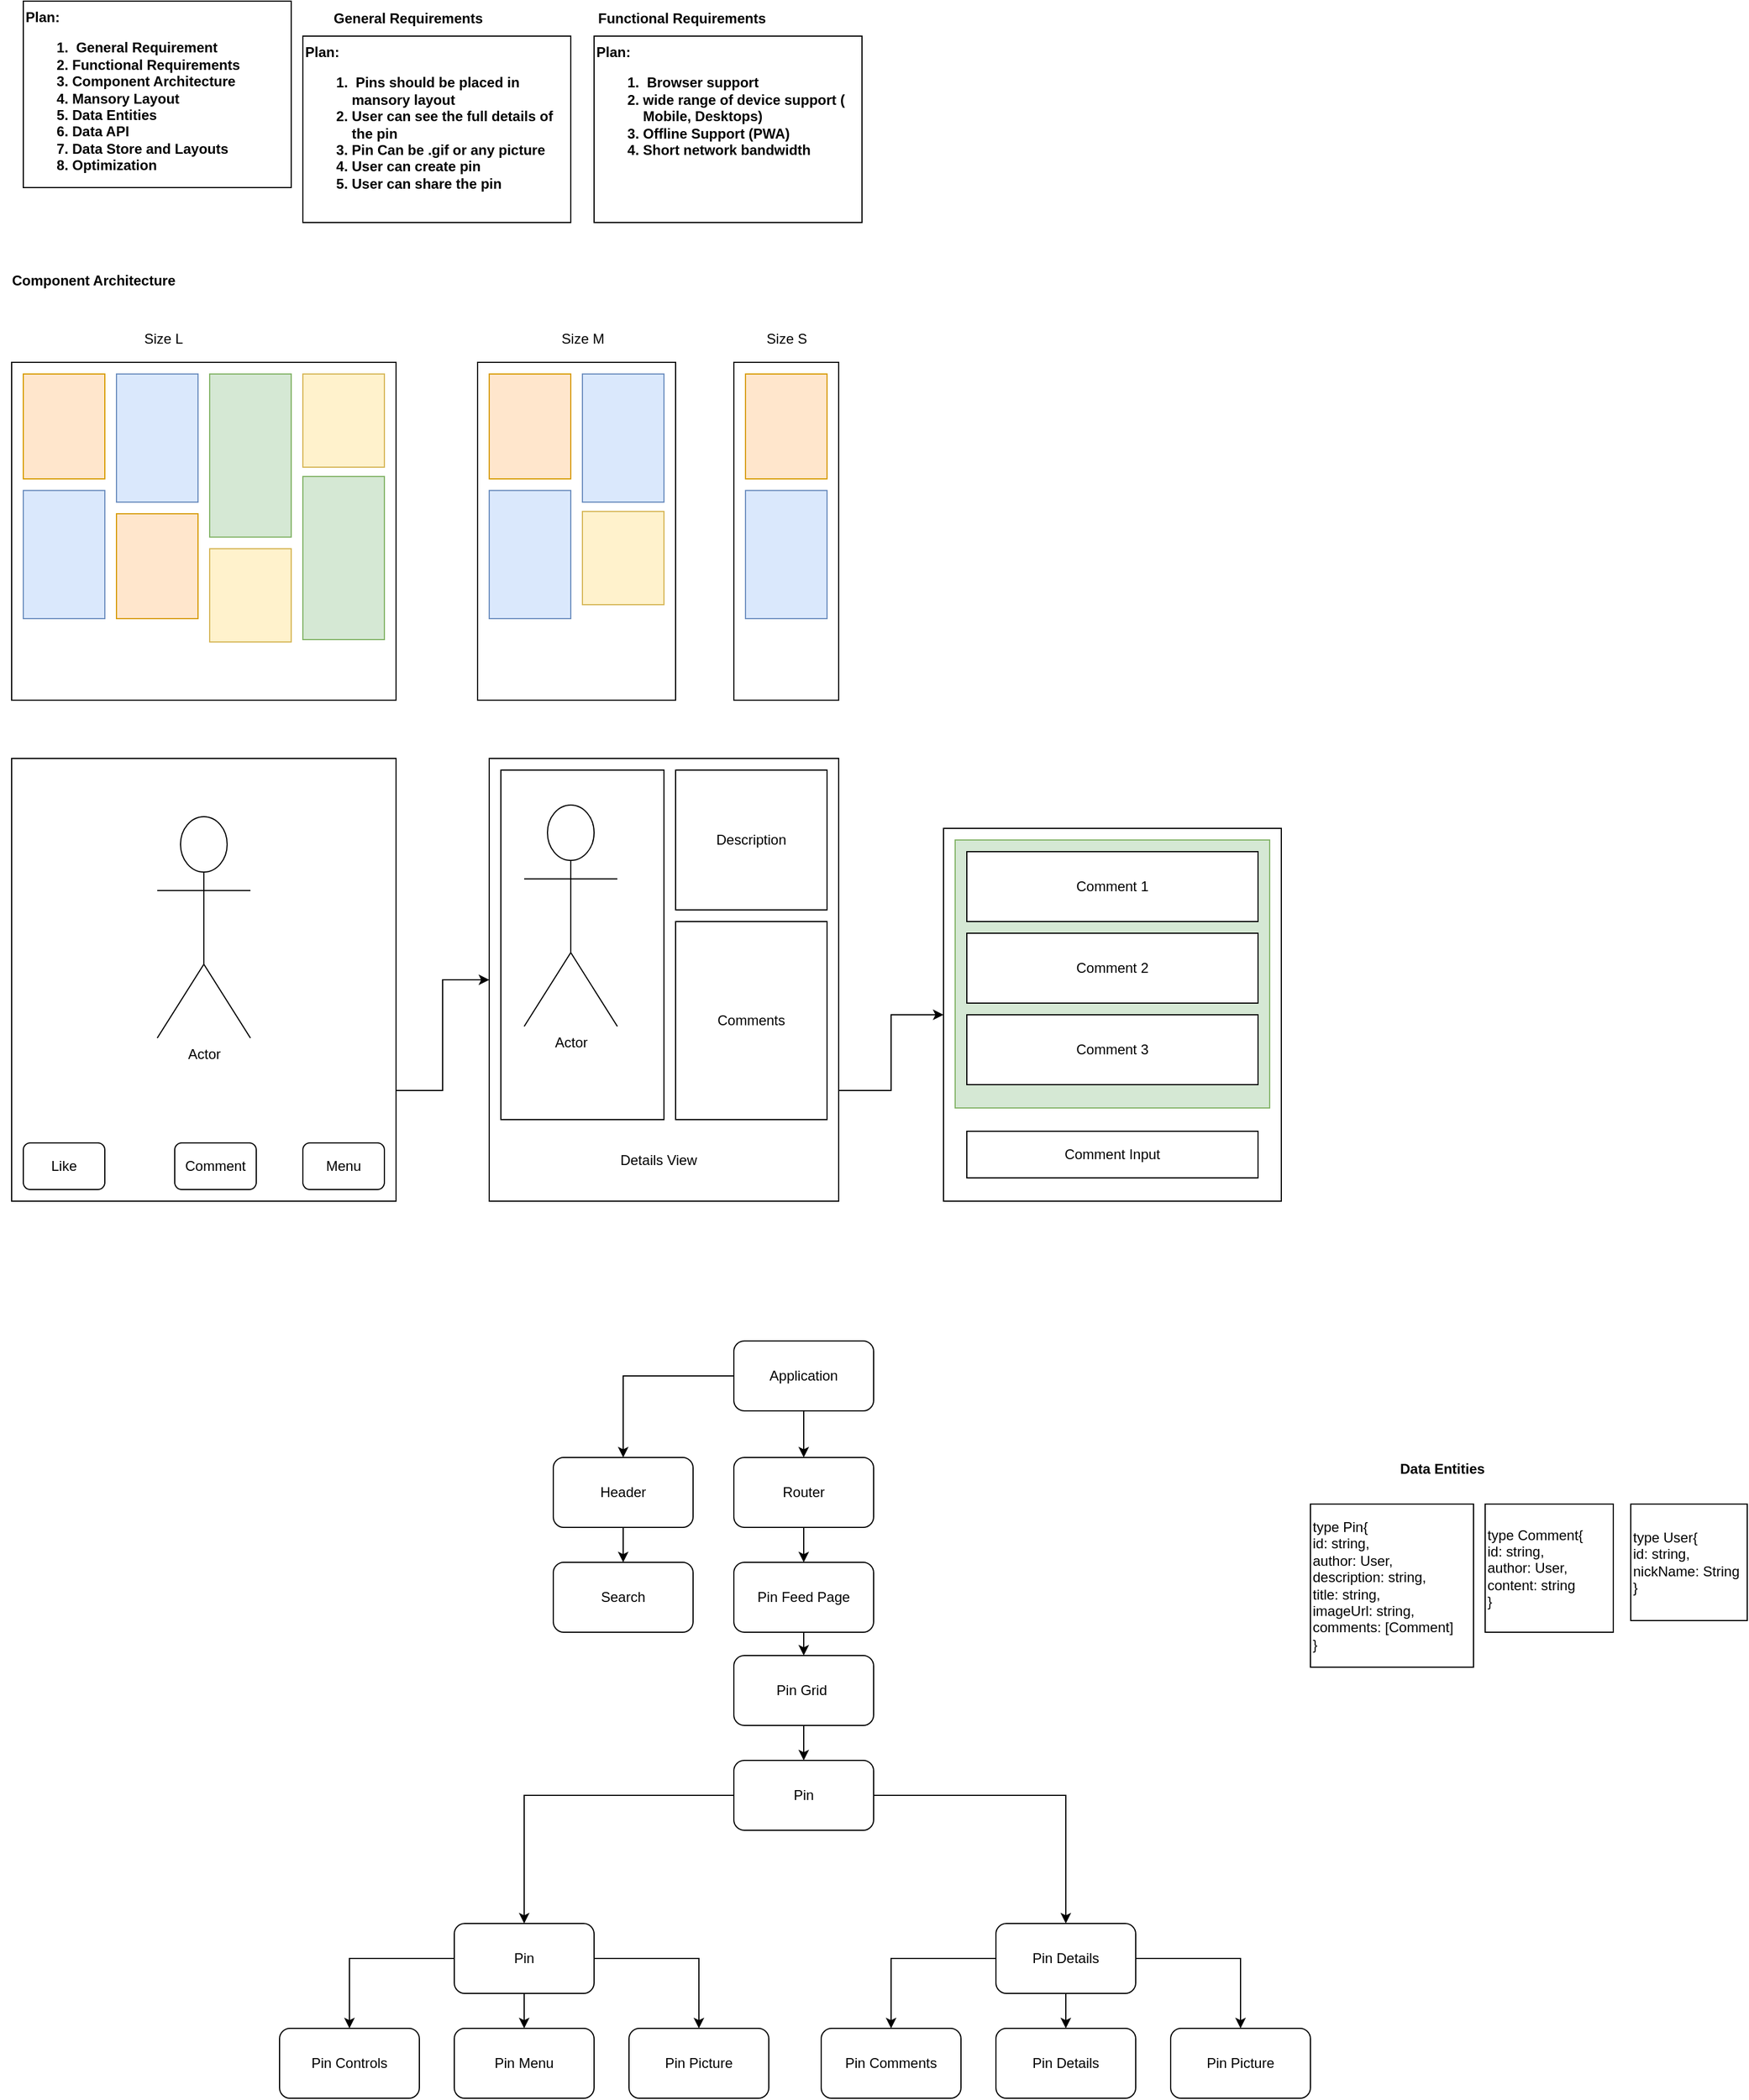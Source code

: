 <mxfile version="20.0.4" type="github">
  <diagram id="ueGutZlPfXYq4UGUH2f6" name="Page-1">
    <mxGraphModel dx="996" dy="608" grid="1" gridSize="10" guides="1" tooltips="1" connect="1" arrows="1" fold="1" page="1" pageScale="1" pageWidth="850" pageHeight="1100" math="0" shadow="0">
      <root>
        <mxCell id="0" />
        <mxCell id="1" parent="0" />
        <mxCell id="WJZ4DF5tXTn0b8VfKSpn-51" value="" style="rounded=0;whiteSpace=wrap;html=1;" vertex="1" parent="1">
          <mxGeometry x="810" y="720" width="290" height="320" as="geometry" />
        </mxCell>
        <mxCell id="WJZ4DF5tXTn0b8VfKSpn-56" value="" style="rounded=0;whiteSpace=wrap;html=1;fillColor=#d5e8d4;strokeColor=#82b366;" vertex="1" parent="1">
          <mxGeometry x="820" y="730" width="270" height="230" as="geometry" />
        </mxCell>
        <mxCell id="WJZ4DF5tXTn0b8VfKSpn-1" value="Plan:&lt;br&gt;&lt;ol&gt;&lt;li&gt;&amp;nbsp;General Requirement&lt;/li&gt;&lt;li&gt;Functional Requirements&lt;/li&gt;&lt;li&gt;Component Architecture&lt;/li&gt;&lt;li&gt;Mansory Layout&lt;/li&gt;&lt;li&gt;Data Entities&lt;/li&gt;&lt;li&gt;Data API&lt;/li&gt;&lt;li&gt;Data Store and Layouts&lt;/li&gt;&lt;li&gt;Optimization&lt;/li&gt;&lt;/ol&gt;" style="rounded=0;whiteSpace=wrap;html=1;fontStyle=1;align=left;horizontal=1;verticalAlign=top;" vertex="1" parent="1">
          <mxGeometry x="20" y="10" width="230" height="160" as="geometry" />
        </mxCell>
        <mxCell id="WJZ4DF5tXTn0b8VfKSpn-2" value="Plan:&lt;br&gt;&lt;ol&gt;&lt;li&gt;&amp;nbsp;Pins should be placed in mansory layout&lt;/li&gt;&lt;li&gt;User can see the full details of the pin&lt;/li&gt;&lt;li&gt;Pin Can be .gif or any picture&lt;/li&gt;&lt;li&gt;User can create pin&lt;/li&gt;&lt;li&gt;User can share the pin&lt;/li&gt;&lt;/ol&gt;" style="rounded=0;whiteSpace=wrap;html=1;fontStyle=1;align=left;horizontal=1;verticalAlign=top;" vertex="1" parent="1">
          <mxGeometry x="260" y="40" width="230" height="160" as="geometry" />
        </mxCell>
        <mxCell id="WJZ4DF5tXTn0b8VfKSpn-3" value="&lt;b&gt;General Requirements&lt;/b&gt;" style="text;html=1;align=center;verticalAlign=middle;resizable=0;points=[];autosize=1;strokeColor=none;fillColor=none;" vertex="1" parent="1">
          <mxGeometry x="275" y="10" width="150" height="30" as="geometry" />
        </mxCell>
        <mxCell id="WJZ4DF5tXTn0b8VfKSpn-4" value="Plan:&lt;br&gt;&lt;ol&gt;&lt;li&gt;&amp;nbsp;Browser support&lt;/li&gt;&lt;li&gt;wide range of device support ( Mobile, Desktops)&lt;/li&gt;&lt;li&gt;Offline Support (PWA)&lt;/li&gt;&lt;li&gt;Short network bandwidth&lt;/li&gt;&lt;/ol&gt;" style="rounded=0;whiteSpace=wrap;html=1;fontStyle=1;align=left;horizontal=1;verticalAlign=top;" vertex="1" parent="1">
          <mxGeometry x="510" y="40" width="230" height="160" as="geometry" />
        </mxCell>
        <mxCell id="WJZ4DF5tXTn0b8VfKSpn-5" value="&lt;b&gt;Functional Requirements&lt;/b&gt;" style="text;html=1;align=center;verticalAlign=middle;resizable=0;points=[];autosize=1;strokeColor=none;fillColor=none;" vertex="1" parent="1">
          <mxGeometry x="500" y="10" width="170" height="30" as="geometry" />
        </mxCell>
        <mxCell id="WJZ4DF5tXTn0b8VfKSpn-6" value="&lt;b&gt;Component Architecture&lt;/b&gt;" style="text;html=1;align=center;verticalAlign=middle;resizable=0;points=[];autosize=1;strokeColor=none;fillColor=none;" vertex="1" parent="1">
          <mxGeometry y="235" width="160" height="30" as="geometry" />
        </mxCell>
        <mxCell id="WJZ4DF5tXTn0b8VfKSpn-7" value="" style="rounded=0;whiteSpace=wrap;html=1;" vertex="1" parent="1">
          <mxGeometry x="10" y="320" width="330" height="290" as="geometry" />
        </mxCell>
        <mxCell id="WJZ4DF5tXTn0b8VfKSpn-12" value="" style="rounded=0;whiteSpace=wrap;html=1;fillColor=#ffe6cc;strokeColor=#d79b00;" vertex="1" parent="1">
          <mxGeometry x="20" y="330" width="70" height="90" as="geometry" />
        </mxCell>
        <mxCell id="WJZ4DF5tXTn0b8VfKSpn-13" value="" style="rounded=0;whiteSpace=wrap;html=1;fillColor=#dae8fc;strokeColor=#6c8ebf;" vertex="1" parent="1">
          <mxGeometry x="100" y="330" width="70" height="110" as="geometry" />
        </mxCell>
        <mxCell id="WJZ4DF5tXTn0b8VfKSpn-14" value="" style="rounded=0;whiteSpace=wrap;html=1;fillColor=#d5e8d4;strokeColor=#82b366;" vertex="1" parent="1">
          <mxGeometry x="180" y="330" width="70" height="140" as="geometry" />
        </mxCell>
        <mxCell id="WJZ4DF5tXTn0b8VfKSpn-15" value="" style="rounded=0;whiteSpace=wrap;html=1;fillColor=#fff2cc;strokeColor=#d6b656;" vertex="1" parent="1">
          <mxGeometry x="260" y="330" width="70" height="80" as="geometry" />
        </mxCell>
        <mxCell id="WJZ4DF5tXTn0b8VfKSpn-16" value="" style="rounded=0;whiteSpace=wrap;html=1;fillColor=#dae8fc;strokeColor=#6c8ebf;" vertex="1" parent="1">
          <mxGeometry x="20" y="430" width="70" height="110" as="geometry" />
        </mxCell>
        <mxCell id="WJZ4DF5tXTn0b8VfKSpn-17" value="" style="rounded=0;whiteSpace=wrap;html=1;fillColor=#ffe6cc;strokeColor=#d79b00;" vertex="1" parent="1">
          <mxGeometry x="100" y="450" width="70" height="90" as="geometry" />
        </mxCell>
        <mxCell id="WJZ4DF5tXTn0b8VfKSpn-18" value="" style="rounded=0;whiteSpace=wrap;html=1;fillColor=#fff2cc;strokeColor=#d6b656;" vertex="1" parent="1">
          <mxGeometry x="180" y="480" width="70" height="80" as="geometry" />
        </mxCell>
        <mxCell id="WJZ4DF5tXTn0b8VfKSpn-19" value="" style="rounded=0;whiteSpace=wrap;html=1;fillColor=#d5e8d4;strokeColor=#82b366;" vertex="1" parent="1">
          <mxGeometry x="260" y="418" width="70" height="140" as="geometry" />
        </mxCell>
        <mxCell id="WJZ4DF5tXTn0b8VfKSpn-20" value="" style="rounded=0;whiteSpace=wrap;html=1;" vertex="1" parent="1">
          <mxGeometry x="410" y="320" width="170" height="290" as="geometry" />
        </mxCell>
        <mxCell id="WJZ4DF5tXTn0b8VfKSpn-21" value="" style="rounded=0;whiteSpace=wrap;html=1;fillColor=#ffe6cc;strokeColor=#d79b00;" vertex="1" parent="1">
          <mxGeometry x="420" y="330" width="70" height="90" as="geometry" />
        </mxCell>
        <mxCell id="WJZ4DF5tXTn0b8VfKSpn-22" value="" style="rounded=0;whiteSpace=wrap;html=1;fillColor=#dae8fc;strokeColor=#6c8ebf;" vertex="1" parent="1">
          <mxGeometry x="500" y="330" width="70" height="110" as="geometry" />
        </mxCell>
        <mxCell id="WJZ4DF5tXTn0b8VfKSpn-25" value="" style="rounded=0;whiteSpace=wrap;html=1;fillColor=#dae8fc;strokeColor=#6c8ebf;" vertex="1" parent="1">
          <mxGeometry x="420" y="430" width="70" height="110" as="geometry" />
        </mxCell>
        <mxCell id="WJZ4DF5tXTn0b8VfKSpn-27" value="" style="rounded=0;whiteSpace=wrap;html=1;fillColor=#fff2cc;strokeColor=#d6b656;" vertex="1" parent="1">
          <mxGeometry x="500" y="448" width="70" height="80" as="geometry" />
        </mxCell>
        <mxCell id="WJZ4DF5tXTn0b8VfKSpn-29" value="" style="rounded=0;whiteSpace=wrap;html=1;" vertex="1" parent="1">
          <mxGeometry x="630" y="320" width="90" height="290" as="geometry" />
        </mxCell>
        <mxCell id="WJZ4DF5tXTn0b8VfKSpn-30" value="" style="rounded=0;whiteSpace=wrap;html=1;fillColor=#ffe6cc;strokeColor=#d79b00;" vertex="1" parent="1">
          <mxGeometry x="640" y="330" width="70" height="90" as="geometry" />
        </mxCell>
        <mxCell id="WJZ4DF5tXTn0b8VfKSpn-32" value="" style="rounded=0;whiteSpace=wrap;html=1;fillColor=#dae8fc;strokeColor=#6c8ebf;" vertex="1" parent="1">
          <mxGeometry x="640" y="430" width="70" height="110" as="geometry" />
        </mxCell>
        <mxCell id="WJZ4DF5tXTn0b8VfKSpn-34" value="Size L" style="text;html=1;align=center;verticalAlign=middle;resizable=0;points=[];autosize=1;strokeColor=none;fillColor=none;" vertex="1" parent="1">
          <mxGeometry x="110" y="285" width="60" height="30" as="geometry" />
        </mxCell>
        <mxCell id="WJZ4DF5tXTn0b8VfKSpn-35" value="Size M" style="text;html=1;align=center;verticalAlign=middle;resizable=0;points=[];autosize=1;strokeColor=none;fillColor=none;" vertex="1" parent="1">
          <mxGeometry x="470" y="285" width="60" height="30" as="geometry" />
        </mxCell>
        <mxCell id="WJZ4DF5tXTn0b8VfKSpn-36" value="Size S" style="text;html=1;align=center;verticalAlign=middle;resizable=0;points=[];autosize=1;strokeColor=none;fillColor=none;" vertex="1" parent="1">
          <mxGeometry x="645" y="285" width="60" height="30" as="geometry" />
        </mxCell>
        <mxCell id="WJZ4DF5tXTn0b8VfKSpn-49" style="edgeStyle=orthogonalEdgeStyle;rounded=0;orthogonalLoop=1;jettySize=auto;html=1;exitX=1;exitY=0.75;exitDx=0;exitDy=0;" edge="1" parent="1" source="WJZ4DF5tXTn0b8VfKSpn-37" target="WJZ4DF5tXTn0b8VfKSpn-42">
          <mxGeometry relative="1" as="geometry" />
        </mxCell>
        <mxCell id="WJZ4DF5tXTn0b8VfKSpn-37" value="" style="rounded=0;whiteSpace=wrap;html=1;" vertex="1" parent="1">
          <mxGeometry x="10" y="660" width="330" height="380" as="geometry" />
        </mxCell>
        <mxCell id="WJZ4DF5tXTn0b8VfKSpn-38" value="Actor" style="shape=umlActor;verticalLabelPosition=bottom;verticalAlign=top;html=1;outlineConnect=0;" vertex="1" parent="1">
          <mxGeometry x="135" y="710" width="80" height="190" as="geometry" />
        </mxCell>
        <mxCell id="WJZ4DF5tXTn0b8VfKSpn-39" value="Like" style="rounded=1;whiteSpace=wrap;html=1;" vertex="1" parent="1">
          <mxGeometry x="20" y="990" width="70" height="40" as="geometry" />
        </mxCell>
        <mxCell id="WJZ4DF5tXTn0b8VfKSpn-40" value="Comment" style="rounded=1;whiteSpace=wrap;html=1;" vertex="1" parent="1">
          <mxGeometry x="150" y="990" width="70" height="40" as="geometry" />
        </mxCell>
        <mxCell id="WJZ4DF5tXTn0b8VfKSpn-41" value="Menu" style="rounded=1;whiteSpace=wrap;html=1;" vertex="1" parent="1">
          <mxGeometry x="260" y="990" width="70" height="40" as="geometry" />
        </mxCell>
        <mxCell id="WJZ4DF5tXTn0b8VfKSpn-58" style="edgeStyle=orthogonalEdgeStyle;rounded=0;orthogonalLoop=1;jettySize=auto;html=1;exitX=1;exitY=0.75;exitDx=0;exitDy=0;" edge="1" parent="1" source="WJZ4DF5tXTn0b8VfKSpn-42" target="WJZ4DF5tXTn0b8VfKSpn-51">
          <mxGeometry relative="1" as="geometry" />
        </mxCell>
        <mxCell id="WJZ4DF5tXTn0b8VfKSpn-42" value="" style="rounded=0;whiteSpace=wrap;html=1;" vertex="1" parent="1">
          <mxGeometry x="420" y="660" width="300" height="380" as="geometry" />
        </mxCell>
        <mxCell id="WJZ4DF5tXTn0b8VfKSpn-43" value="" style="rounded=0;whiteSpace=wrap;html=1;" vertex="1" parent="1">
          <mxGeometry x="430" y="670" width="140" height="300" as="geometry" />
        </mxCell>
        <mxCell id="WJZ4DF5tXTn0b8VfKSpn-44" value="Actor" style="shape=umlActor;verticalLabelPosition=bottom;verticalAlign=top;html=1;outlineConnect=0;" vertex="1" parent="1">
          <mxGeometry x="450" y="700" width="80" height="190" as="geometry" />
        </mxCell>
        <mxCell id="WJZ4DF5tXTn0b8VfKSpn-45" value="Description" style="rounded=0;whiteSpace=wrap;html=1;" vertex="1" parent="1">
          <mxGeometry x="580" y="670" width="130" height="120" as="geometry" />
        </mxCell>
        <mxCell id="WJZ4DF5tXTn0b8VfKSpn-46" value="Comments" style="rounded=0;whiteSpace=wrap;html=1;" vertex="1" parent="1">
          <mxGeometry x="580" y="800" width="130" height="170" as="geometry" />
        </mxCell>
        <mxCell id="WJZ4DF5tXTn0b8VfKSpn-47" style="edgeStyle=orthogonalEdgeStyle;rounded=0;orthogonalLoop=1;jettySize=auto;html=1;exitX=0.5;exitY=1;exitDx=0;exitDy=0;" edge="1" parent="1" source="WJZ4DF5tXTn0b8VfKSpn-42" target="WJZ4DF5tXTn0b8VfKSpn-42">
          <mxGeometry relative="1" as="geometry" />
        </mxCell>
        <mxCell id="WJZ4DF5tXTn0b8VfKSpn-50" value="Details View" style="text;html=1;align=center;verticalAlign=middle;resizable=0;points=[];autosize=1;strokeColor=none;fillColor=none;" vertex="1" parent="1">
          <mxGeometry x="520" y="990" width="90" height="30" as="geometry" />
        </mxCell>
        <mxCell id="WJZ4DF5tXTn0b8VfKSpn-52" value="Comment 1" style="rounded=0;whiteSpace=wrap;html=1;" vertex="1" parent="1">
          <mxGeometry x="830" y="740" width="250" height="60" as="geometry" />
        </mxCell>
        <mxCell id="WJZ4DF5tXTn0b8VfKSpn-53" value="Comment 2" style="rounded=0;whiteSpace=wrap;html=1;" vertex="1" parent="1">
          <mxGeometry x="830" y="810" width="250" height="60" as="geometry" />
        </mxCell>
        <mxCell id="WJZ4DF5tXTn0b8VfKSpn-54" value="Comment 3" style="rounded=0;whiteSpace=wrap;html=1;" vertex="1" parent="1">
          <mxGeometry x="830" y="880" width="250" height="60" as="geometry" />
        </mxCell>
        <mxCell id="WJZ4DF5tXTn0b8VfKSpn-55" value="Comment Input" style="rounded=0;whiteSpace=wrap;html=1;" vertex="1" parent="1">
          <mxGeometry x="830" y="980" width="250" height="40" as="geometry" />
        </mxCell>
        <mxCell id="WJZ4DF5tXTn0b8VfKSpn-62" style="edgeStyle=orthogonalEdgeStyle;rounded=0;orthogonalLoop=1;jettySize=auto;html=1;exitX=0;exitY=0.5;exitDx=0;exitDy=0;" edge="1" parent="1" source="WJZ4DF5tXTn0b8VfKSpn-59" target="WJZ4DF5tXTn0b8VfKSpn-60">
          <mxGeometry relative="1" as="geometry" />
        </mxCell>
        <mxCell id="WJZ4DF5tXTn0b8VfKSpn-65" value="" style="edgeStyle=orthogonalEdgeStyle;rounded=0;orthogonalLoop=1;jettySize=auto;html=1;" edge="1" parent="1" source="WJZ4DF5tXTn0b8VfKSpn-59" target="WJZ4DF5tXTn0b8VfKSpn-64">
          <mxGeometry relative="1" as="geometry" />
        </mxCell>
        <mxCell id="WJZ4DF5tXTn0b8VfKSpn-59" value="Application" style="rounded=1;whiteSpace=wrap;html=1;" vertex="1" parent="1">
          <mxGeometry x="630" y="1160" width="120" height="60" as="geometry" />
        </mxCell>
        <mxCell id="WJZ4DF5tXTn0b8VfKSpn-63" style="edgeStyle=orthogonalEdgeStyle;rounded=0;orthogonalLoop=1;jettySize=auto;html=1;exitX=0.5;exitY=1;exitDx=0;exitDy=0;" edge="1" parent="1" source="WJZ4DF5tXTn0b8VfKSpn-60" target="WJZ4DF5tXTn0b8VfKSpn-61">
          <mxGeometry relative="1" as="geometry" />
        </mxCell>
        <mxCell id="WJZ4DF5tXTn0b8VfKSpn-60" value="Header" style="rounded=1;whiteSpace=wrap;html=1;" vertex="1" parent="1">
          <mxGeometry x="475" y="1260" width="120" height="60" as="geometry" />
        </mxCell>
        <mxCell id="WJZ4DF5tXTn0b8VfKSpn-61" value="Search" style="rounded=1;whiteSpace=wrap;html=1;" vertex="1" parent="1">
          <mxGeometry x="475" y="1350" width="120" height="60" as="geometry" />
        </mxCell>
        <mxCell id="WJZ4DF5tXTn0b8VfKSpn-67" value="" style="edgeStyle=orthogonalEdgeStyle;rounded=0;orthogonalLoop=1;jettySize=auto;html=1;" edge="1" parent="1" source="WJZ4DF5tXTn0b8VfKSpn-64" target="WJZ4DF5tXTn0b8VfKSpn-66">
          <mxGeometry relative="1" as="geometry" />
        </mxCell>
        <mxCell id="WJZ4DF5tXTn0b8VfKSpn-64" value="Router" style="whiteSpace=wrap;html=1;rounded=1;" vertex="1" parent="1">
          <mxGeometry x="630" y="1260" width="120" height="60" as="geometry" />
        </mxCell>
        <mxCell id="WJZ4DF5tXTn0b8VfKSpn-70" style="edgeStyle=orthogonalEdgeStyle;rounded=0;orthogonalLoop=1;jettySize=auto;html=1;exitX=0.5;exitY=1;exitDx=0;exitDy=0;entryX=0.5;entryY=0;entryDx=0;entryDy=0;" edge="1" parent="1" source="WJZ4DF5tXTn0b8VfKSpn-66" target="WJZ4DF5tXTn0b8VfKSpn-68">
          <mxGeometry relative="1" as="geometry" />
        </mxCell>
        <mxCell id="WJZ4DF5tXTn0b8VfKSpn-66" value="Pin Feed Page" style="whiteSpace=wrap;html=1;rounded=1;" vertex="1" parent="1">
          <mxGeometry x="630" y="1350" width="120" height="60" as="geometry" />
        </mxCell>
        <mxCell id="WJZ4DF5tXTn0b8VfKSpn-71" style="edgeStyle=orthogonalEdgeStyle;rounded=0;orthogonalLoop=1;jettySize=auto;html=1;exitX=0.5;exitY=1;exitDx=0;exitDy=0;entryX=0.5;entryY=0;entryDx=0;entryDy=0;" edge="1" parent="1" source="WJZ4DF5tXTn0b8VfKSpn-68" target="WJZ4DF5tXTn0b8VfKSpn-69">
          <mxGeometry relative="1" as="geometry" />
        </mxCell>
        <mxCell id="WJZ4DF5tXTn0b8VfKSpn-68" value="Pin Grid&amp;nbsp;" style="whiteSpace=wrap;html=1;rounded=1;" vertex="1" parent="1">
          <mxGeometry x="630" y="1430" width="120" height="60" as="geometry" />
        </mxCell>
        <mxCell id="WJZ4DF5tXTn0b8VfKSpn-73" value="" style="edgeStyle=orthogonalEdgeStyle;rounded=0;orthogonalLoop=1;jettySize=auto;html=1;" edge="1" parent="1" source="WJZ4DF5tXTn0b8VfKSpn-69" target="WJZ4DF5tXTn0b8VfKSpn-72">
          <mxGeometry relative="1" as="geometry" />
        </mxCell>
        <mxCell id="WJZ4DF5tXTn0b8VfKSpn-87" style="edgeStyle=orthogonalEdgeStyle;rounded=0;orthogonalLoop=1;jettySize=auto;html=1;exitX=1;exitY=0.5;exitDx=0;exitDy=0;" edge="1" parent="1" source="WJZ4DF5tXTn0b8VfKSpn-69" target="WJZ4DF5tXTn0b8VfKSpn-83">
          <mxGeometry relative="1" as="geometry" />
        </mxCell>
        <mxCell id="WJZ4DF5tXTn0b8VfKSpn-69" value="Pin" style="whiteSpace=wrap;html=1;rounded=1;" vertex="1" parent="1">
          <mxGeometry x="630" y="1520" width="120" height="60" as="geometry" />
        </mxCell>
        <mxCell id="WJZ4DF5tXTn0b8VfKSpn-75" value="" style="edgeStyle=orthogonalEdgeStyle;rounded=0;orthogonalLoop=1;jettySize=auto;html=1;" edge="1" parent="1" source="WJZ4DF5tXTn0b8VfKSpn-72" target="WJZ4DF5tXTn0b8VfKSpn-74">
          <mxGeometry relative="1" as="geometry" />
        </mxCell>
        <mxCell id="WJZ4DF5tXTn0b8VfKSpn-78" style="edgeStyle=orthogonalEdgeStyle;rounded=0;orthogonalLoop=1;jettySize=auto;html=1;exitX=0.5;exitY=1;exitDx=0;exitDy=0;" edge="1" parent="1" source="WJZ4DF5tXTn0b8VfKSpn-72" target="WJZ4DF5tXTn0b8VfKSpn-76">
          <mxGeometry relative="1" as="geometry" />
        </mxCell>
        <mxCell id="WJZ4DF5tXTn0b8VfKSpn-79" style="edgeStyle=orthogonalEdgeStyle;rounded=0;orthogonalLoop=1;jettySize=auto;html=1;exitX=1;exitY=0.5;exitDx=0;exitDy=0;" edge="1" parent="1" source="WJZ4DF5tXTn0b8VfKSpn-72" target="WJZ4DF5tXTn0b8VfKSpn-77">
          <mxGeometry relative="1" as="geometry" />
        </mxCell>
        <mxCell id="WJZ4DF5tXTn0b8VfKSpn-72" value="Pin" style="whiteSpace=wrap;html=1;rounded=1;" vertex="1" parent="1">
          <mxGeometry x="390" y="1660" width="120" height="60" as="geometry" />
        </mxCell>
        <mxCell id="WJZ4DF5tXTn0b8VfKSpn-74" value="Pin Controls" style="whiteSpace=wrap;html=1;rounded=1;" vertex="1" parent="1">
          <mxGeometry x="240" y="1750" width="120" height="60" as="geometry" />
        </mxCell>
        <mxCell id="WJZ4DF5tXTn0b8VfKSpn-76" value="Pin Menu" style="whiteSpace=wrap;html=1;rounded=1;" vertex="1" parent="1">
          <mxGeometry x="390" y="1750" width="120" height="60" as="geometry" />
        </mxCell>
        <mxCell id="WJZ4DF5tXTn0b8VfKSpn-77" value="Pin Picture" style="whiteSpace=wrap;html=1;rounded=1;" vertex="1" parent="1">
          <mxGeometry x="540" y="1750" width="120" height="60" as="geometry" />
        </mxCell>
        <mxCell id="WJZ4DF5tXTn0b8VfKSpn-80" value="" style="edgeStyle=orthogonalEdgeStyle;rounded=0;orthogonalLoop=1;jettySize=auto;html=1;" edge="1" parent="1" source="WJZ4DF5tXTn0b8VfKSpn-83" target="WJZ4DF5tXTn0b8VfKSpn-84">
          <mxGeometry relative="1" as="geometry" />
        </mxCell>
        <mxCell id="WJZ4DF5tXTn0b8VfKSpn-81" style="edgeStyle=orthogonalEdgeStyle;rounded=0;orthogonalLoop=1;jettySize=auto;html=1;exitX=0.5;exitY=1;exitDx=0;exitDy=0;" edge="1" parent="1" source="WJZ4DF5tXTn0b8VfKSpn-83" target="WJZ4DF5tXTn0b8VfKSpn-85">
          <mxGeometry relative="1" as="geometry" />
        </mxCell>
        <mxCell id="WJZ4DF5tXTn0b8VfKSpn-82" style="edgeStyle=orthogonalEdgeStyle;rounded=0;orthogonalLoop=1;jettySize=auto;html=1;exitX=1;exitY=0.5;exitDx=0;exitDy=0;" edge="1" parent="1" source="WJZ4DF5tXTn0b8VfKSpn-83" target="WJZ4DF5tXTn0b8VfKSpn-86">
          <mxGeometry relative="1" as="geometry" />
        </mxCell>
        <mxCell id="WJZ4DF5tXTn0b8VfKSpn-83" value="Pin Details" style="whiteSpace=wrap;html=1;rounded=1;" vertex="1" parent="1">
          <mxGeometry x="855" y="1660" width="120" height="60" as="geometry" />
        </mxCell>
        <mxCell id="WJZ4DF5tXTn0b8VfKSpn-84" value="Pin Comments" style="whiteSpace=wrap;html=1;rounded=1;" vertex="1" parent="1">
          <mxGeometry x="705" y="1750" width="120" height="60" as="geometry" />
        </mxCell>
        <mxCell id="WJZ4DF5tXTn0b8VfKSpn-85" value="Pin Details" style="whiteSpace=wrap;html=1;rounded=1;" vertex="1" parent="1">
          <mxGeometry x="855" y="1750" width="120" height="60" as="geometry" />
        </mxCell>
        <mxCell id="WJZ4DF5tXTn0b8VfKSpn-86" value="Pin Picture" style="whiteSpace=wrap;html=1;rounded=1;" vertex="1" parent="1">
          <mxGeometry x="1005" y="1750" width="120" height="60" as="geometry" />
        </mxCell>
        <mxCell id="WJZ4DF5tXTn0b8VfKSpn-88" value="Data Entities" style="text;html=1;align=left;verticalAlign=middle;resizable=0;points=[];autosize=1;strokeColor=none;fillColor=none;fontStyle=1" vertex="1" parent="1">
          <mxGeometry x="1200" y="1255" width="100" height="30" as="geometry" />
        </mxCell>
        <mxCell id="WJZ4DF5tXTn0b8VfKSpn-89" value="type Pin{&lt;br&gt;id: string,&lt;br&gt;author: User,&lt;br&gt;description: string,&lt;br&gt;title: string,&lt;br&gt;imageUrl: string,&lt;br&gt;comments: [Comment]&lt;br&gt;}" style="whiteSpace=wrap;html=1;aspect=fixed;align=left;" vertex="1" parent="1">
          <mxGeometry x="1125" y="1300" width="140" height="140" as="geometry" />
        </mxCell>
        <mxCell id="WJZ4DF5tXTn0b8VfKSpn-90" value="type Comment{&lt;br&gt;id: string,&lt;br&gt;author: User,&lt;br&gt;content: string&lt;br&gt;}" style="whiteSpace=wrap;html=1;aspect=fixed;align=left;" vertex="1" parent="1">
          <mxGeometry x="1275" y="1300" width="110" height="110" as="geometry" />
        </mxCell>
        <mxCell id="WJZ4DF5tXTn0b8VfKSpn-91" value="type User{&lt;br&gt;id: string,&lt;br&gt;nickName: String&lt;br&gt;}" style="whiteSpace=wrap;html=1;aspect=fixed;align=left;" vertex="1" parent="1">
          <mxGeometry x="1400" y="1300" width="100" height="100" as="geometry" />
        </mxCell>
      </root>
    </mxGraphModel>
  </diagram>
</mxfile>
